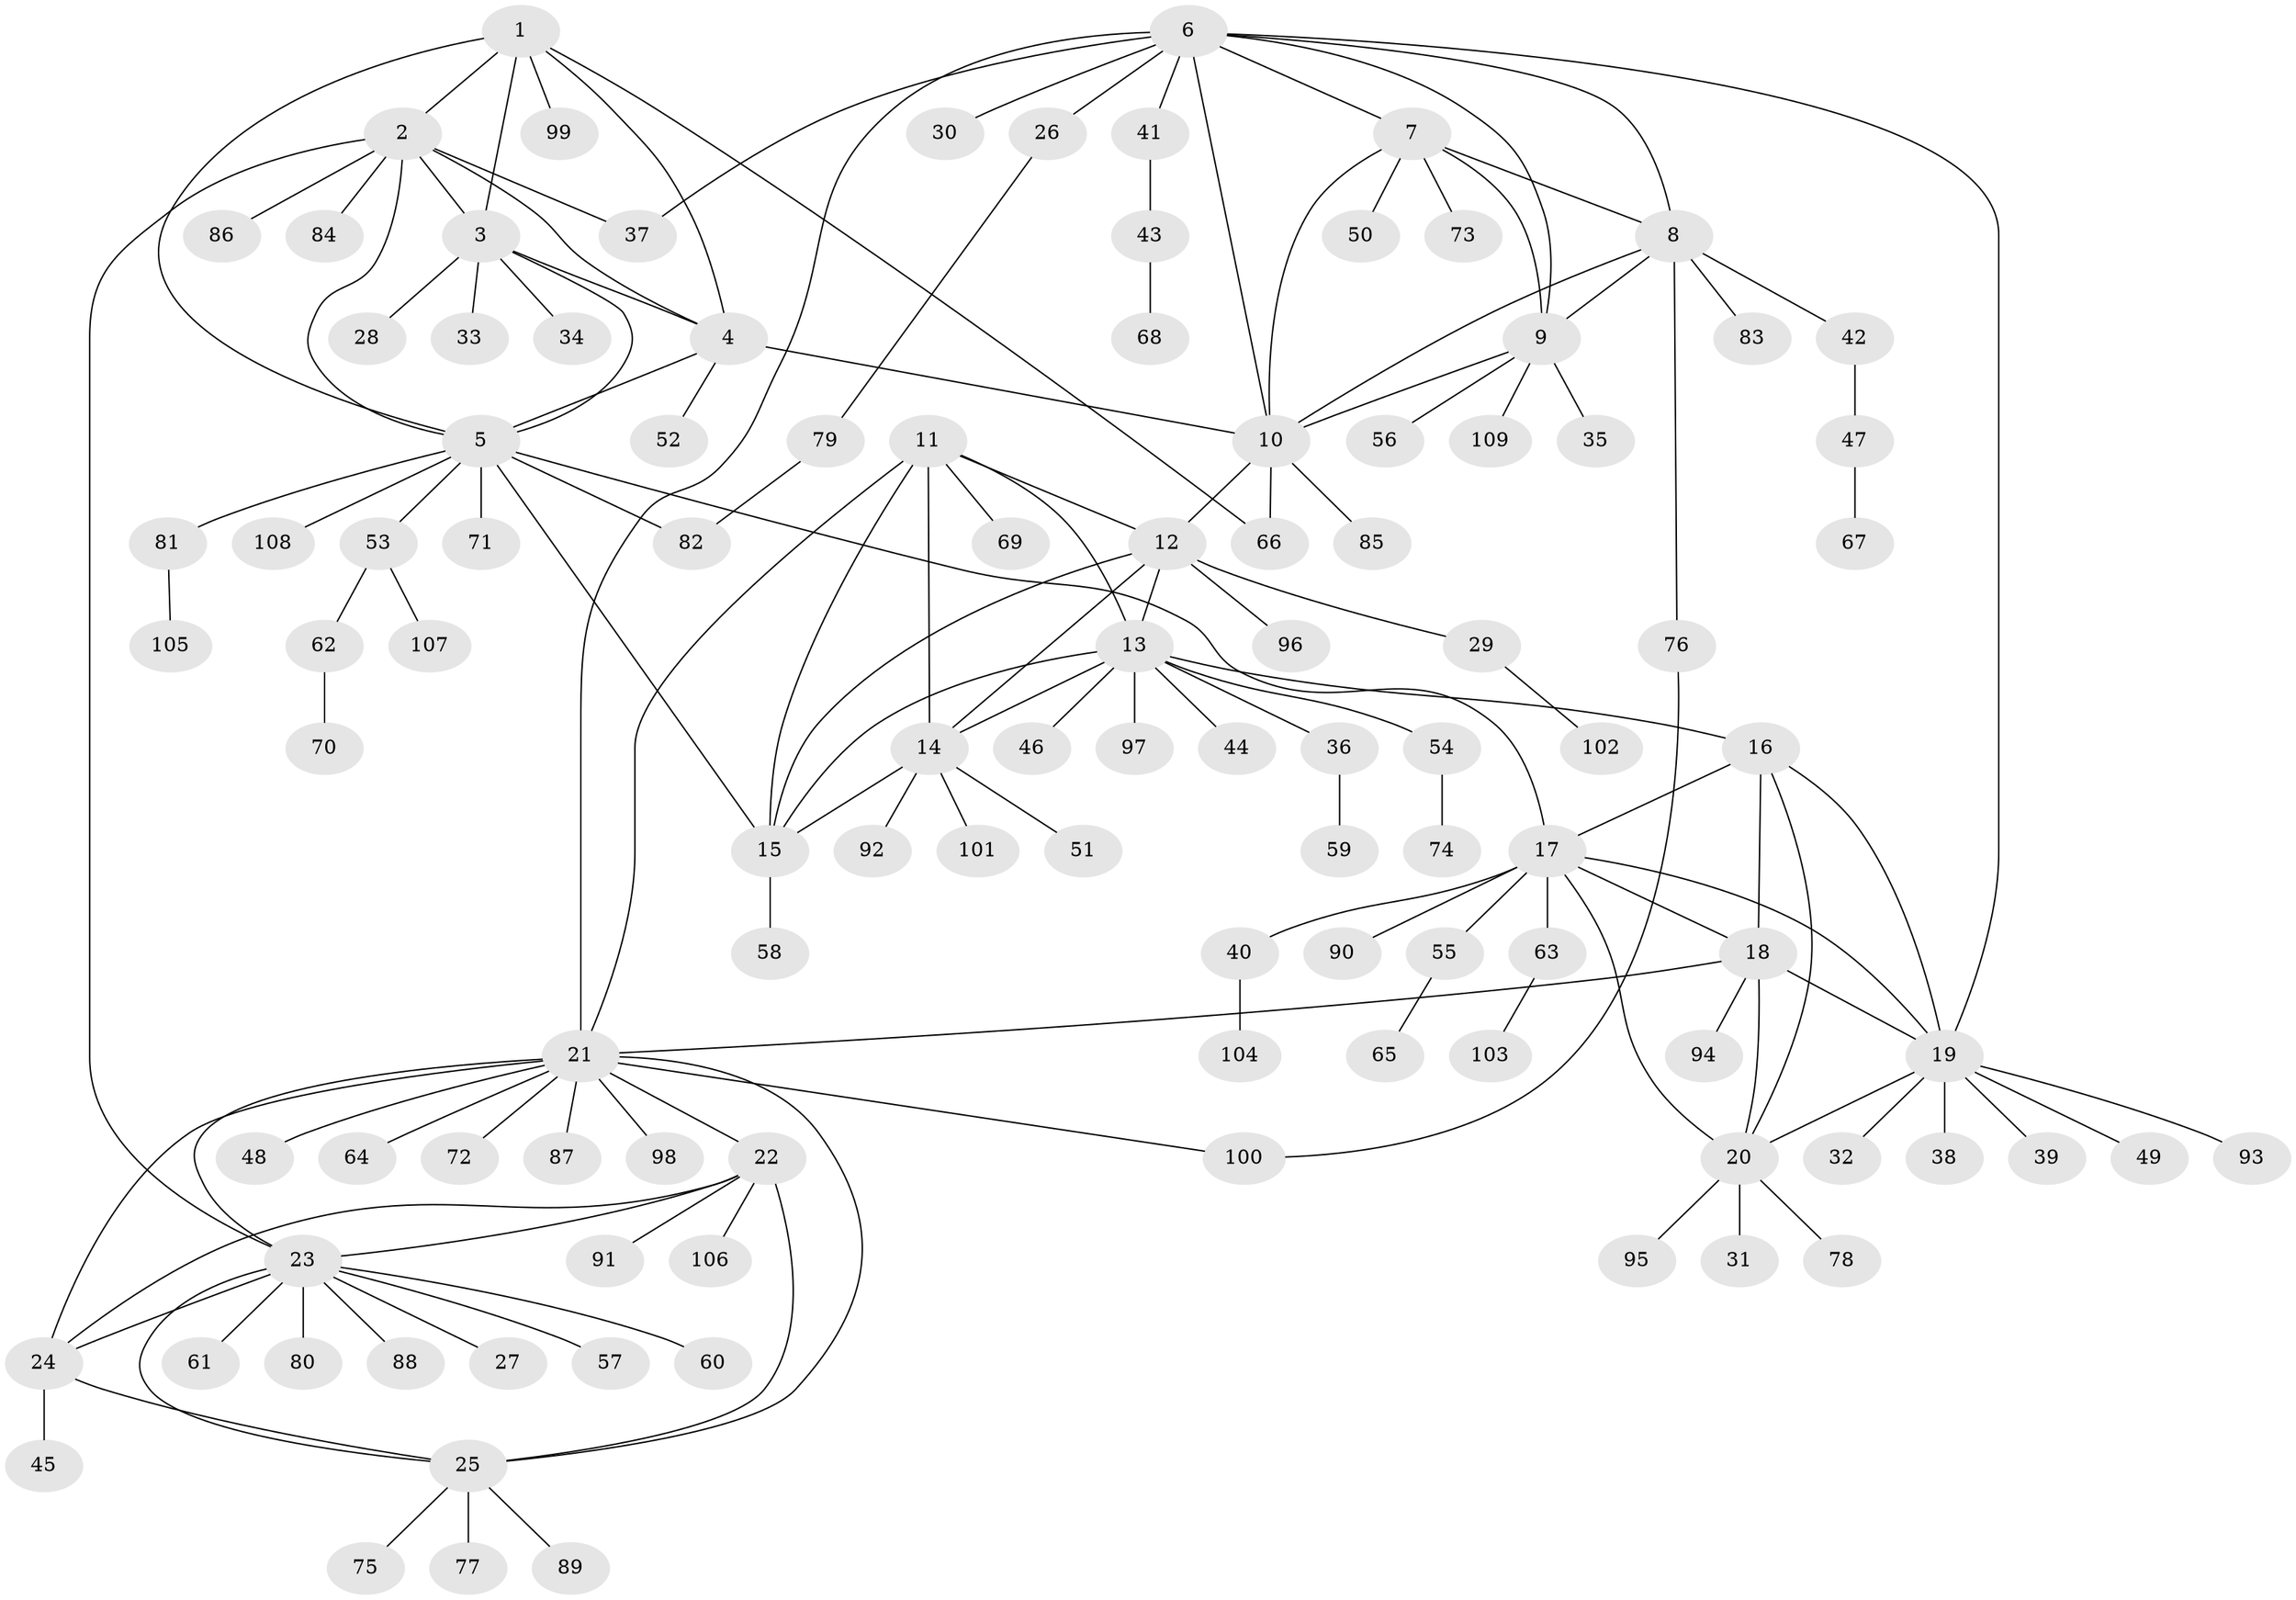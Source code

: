 // coarse degree distribution, {5: 0.13333333333333333, 6: 0.1111111111111111, 4: 0.17777777777777778, 9: 0.06666666666666667, 7: 0.044444444444444446, 8: 0.022222222222222223, 2: 0.15555555555555556, 1: 0.28888888888888886}
// Generated by graph-tools (version 1.1) at 2025/52/03/04/25 22:52:35]
// undirected, 109 vertices, 148 edges
graph export_dot {
  node [color=gray90,style=filled];
  1;
  2;
  3;
  4;
  5;
  6;
  7;
  8;
  9;
  10;
  11;
  12;
  13;
  14;
  15;
  16;
  17;
  18;
  19;
  20;
  21;
  22;
  23;
  24;
  25;
  26;
  27;
  28;
  29;
  30;
  31;
  32;
  33;
  34;
  35;
  36;
  37;
  38;
  39;
  40;
  41;
  42;
  43;
  44;
  45;
  46;
  47;
  48;
  49;
  50;
  51;
  52;
  53;
  54;
  55;
  56;
  57;
  58;
  59;
  60;
  61;
  62;
  63;
  64;
  65;
  66;
  67;
  68;
  69;
  70;
  71;
  72;
  73;
  74;
  75;
  76;
  77;
  78;
  79;
  80;
  81;
  82;
  83;
  84;
  85;
  86;
  87;
  88;
  89;
  90;
  91;
  92;
  93;
  94;
  95;
  96;
  97;
  98;
  99;
  100;
  101;
  102;
  103;
  104;
  105;
  106;
  107;
  108;
  109;
  1 -- 2;
  1 -- 3;
  1 -- 4;
  1 -- 5;
  1 -- 66;
  1 -- 99;
  2 -- 3;
  2 -- 4;
  2 -- 5;
  2 -- 23;
  2 -- 37;
  2 -- 84;
  2 -- 86;
  3 -- 4;
  3 -- 5;
  3 -- 28;
  3 -- 33;
  3 -- 34;
  4 -- 5;
  4 -- 10;
  4 -- 52;
  5 -- 15;
  5 -- 17;
  5 -- 53;
  5 -- 71;
  5 -- 81;
  5 -- 82;
  5 -- 108;
  6 -- 7;
  6 -- 8;
  6 -- 9;
  6 -- 10;
  6 -- 19;
  6 -- 21;
  6 -- 26;
  6 -- 30;
  6 -- 37;
  6 -- 41;
  7 -- 8;
  7 -- 9;
  7 -- 10;
  7 -- 50;
  7 -- 73;
  8 -- 9;
  8 -- 10;
  8 -- 42;
  8 -- 76;
  8 -- 83;
  9 -- 10;
  9 -- 35;
  9 -- 56;
  9 -- 109;
  10 -- 12;
  10 -- 66;
  10 -- 85;
  11 -- 12;
  11 -- 13;
  11 -- 14;
  11 -- 15;
  11 -- 21;
  11 -- 69;
  12 -- 13;
  12 -- 14;
  12 -- 15;
  12 -- 29;
  12 -- 96;
  13 -- 14;
  13 -- 15;
  13 -- 16;
  13 -- 36;
  13 -- 44;
  13 -- 46;
  13 -- 54;
  13 -- 97;
  14 -- 15;
  14 -- 51;
  14 -- 92;
  14 -- 101;
  15 -- 58;
  16 -- 17;
  16 -- 18;
  16 -- 19;
  16 -- 20;
  17 -- 18;
  17 -- 19;
  17 -- 20;
  17 -- 40;
  17 -- 55;
  17 -- 63;
  17 -- 90;
  18 -- 19;
  18 -- 20;
  18 -- 21;
  18 -- 94;
  19 -- 20;
  19 -- 32;
  19 -- 38;
  19 -- 39;
  19 -- 49;
  19 -- 93;
  20 -- 31;
  20 -- 78;
  20 -- 95;
  21 -- 22;
  21 -- 23;
  21 -- 24;
  21 -- 25;
  21 -- 48;
  21 -- 64;
  21 -- 72;
  21 -- 87;
  21 -- 98;
  21 -- 100;
  22 -- 23;
  22 -- 24;
  22 -- 25;
  22 -- 91;
  22 -- 106;
  23 -- 24;
  23 -- 25;
  23 -- 27;
  23 -- 57;
  23 -- 60;
  23 -- 61;
  23 -- 80;
  23 -- 88;
  24 -- 25;
  24 -- 45;
  25 -- 75;
  25 -- 77;
  25 -- 89;
  26 -- 79;
  29 -- 102;
  36 -- 59;
  40 -- 104;
  41 -- 43;
  42 -- 47;
  43 -- 68;
  47 -- 67;
  53 -- 62;
  53 -- 107;
  54 -- 74;
  55 -- 65;
  62 -- 70;
  63 -- 103;
  76 -- 100;
  79 -- 82;
  81 -- 105;
}
